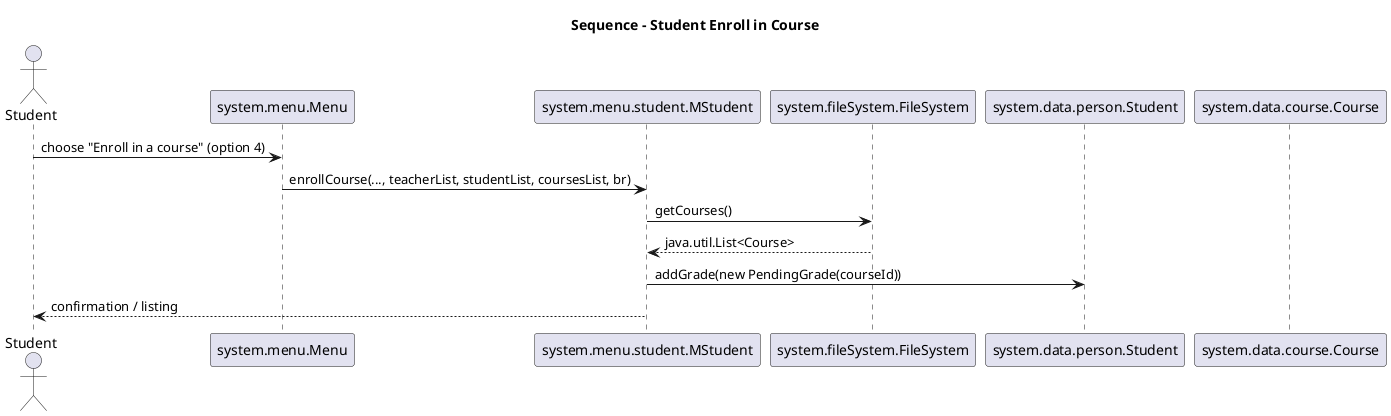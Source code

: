 @startuml
!pragma layout smetana
title Sequence - Student Enroll in Course
actor Student
participant "system.menu.Menu" as Menu
participant "system.menu.student.MStudent" as MStudent
participant "system.fileSystem.FileSystem" as FS
participant "system.data.person.Student" as S
participant "system.data.course.Course" as C
Student -> Menu : choose "Enroll in a course" (option 4)
Menu -> MStudent : enrollCourse(..., teacherList, studentList, coursesList, br)
MStudent -> FS : getCourses()
FS --> MStudent : java.util.List<Course>
MStudent -> S : addGrade(new PendingGrade(courseId))
MStudent --> Student : confirmation / listing
@enduml